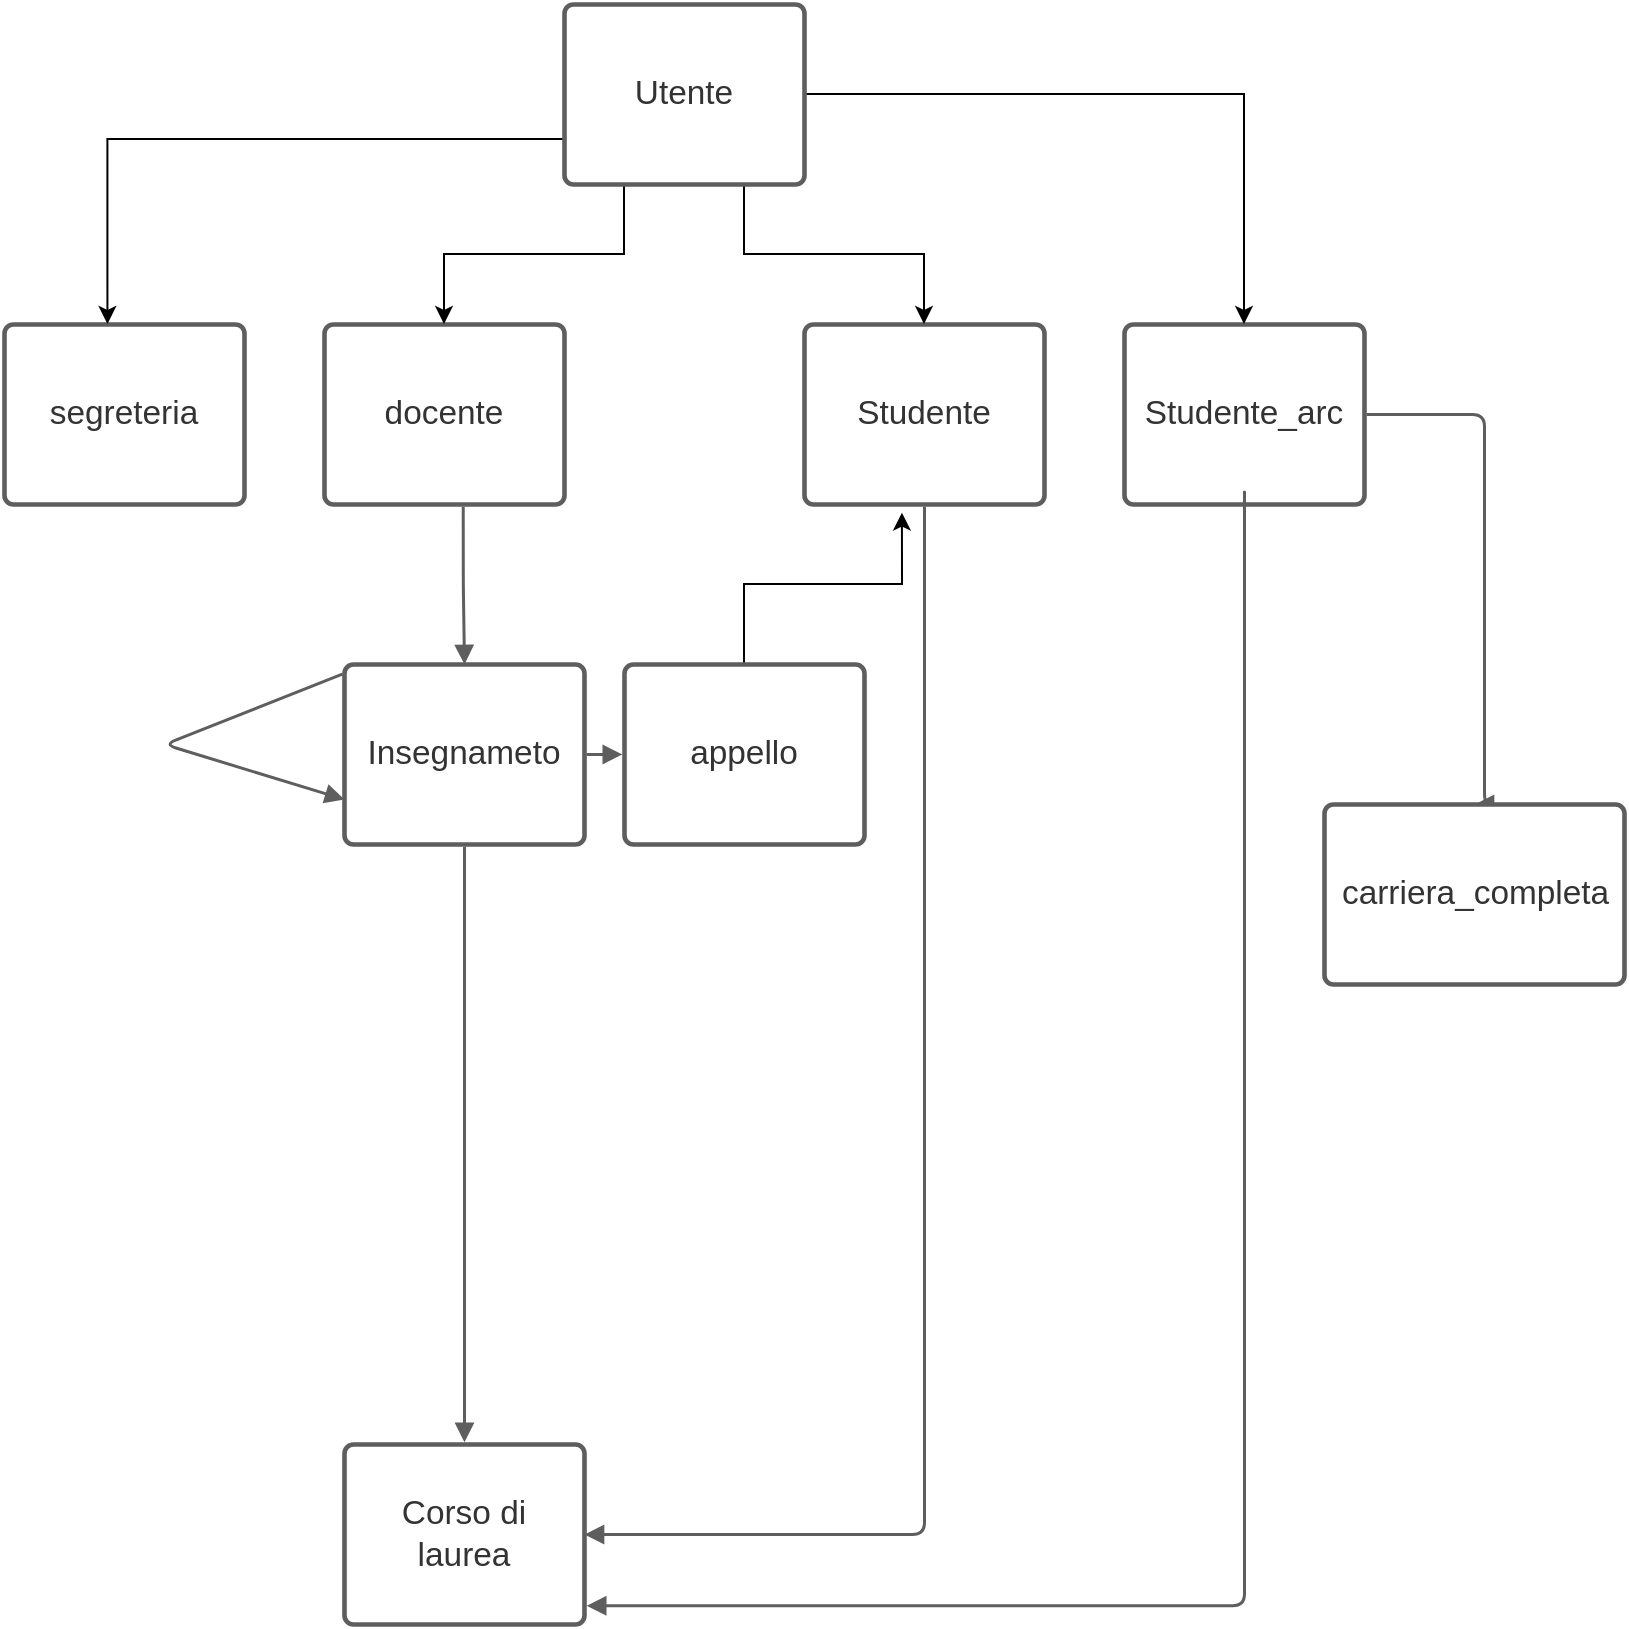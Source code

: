 <mxfile version="21.5.0" type="github" pages="2">
  <diagram name="Inizio" id="3ZIFEptoqjY_A10-KaDb">
    <mxGraphModel dx="875" dy="445" grid="1" gridSize="10" guides="1" tooltips="1" connect="1" arrows="1" fold="1" page="1" pageScale="1" pageWidth="827" pageHeight="1169" math="0" shadow="0">
      <root>
        <mxCell id="D0tJL6NLPBQWiVo1kgxO-0" />
        <mxCell id="D0tJL6NLPBQWiVo1kgxO-1" parent="D0tJL6NLPBQWiVo1kgxO-0" />
        <mxCell id="D0tJL6NLPBQWiVo1kgxO-3" value="segreteria" style="html=1;overflow=block;blockSpacing=1;whiteSpace=wrap;fontSize=16.7;fontColor=#333333;spacing=9;strokeColor=#5e5e5e;strokeOpacity=100;rounded=1;absoluteArcSize=1;arcSize=9;strokeWidth=2.3;lucidId=B4OZR11qyAOo;" vertex="1" parent="D0tJL6NLPBQWiVo1kgxO-1">
          <mxGeometry x="10" y="180" width="120" height="90" as="geometry" />
        </mxCell>
        <mxCell id="D0tJL6NLPBQWiVo1kgxO-5" value="docente" style="html=1;overflow=block;blockSpacing=1;whiteSpace=wrap;fontSize=16.7;fontColor=#333333;spacing=9;strokeColor=#5e5e5e;strokeOpacity=100;rounded=1;absoluteArcSize=1;arcSize=9;strokeWidth=2.3;lucidId=B4OZd3HfxgaX;" vertex="1" parent="D0tJL6NLPBQWiVo1kgxO-1">
          <mxGeometry x="170" y="180" width="120" height="90" as="geometry" />
        </mxCell>
        <mxCell id="D0tJL6NLPBQWiVo1kgxO-7" value="Studente" style="html=1;overflow=block;blockSpacing=1;whiteSpace=wrap;fontSize=16.7;fontColor=#333333;spacing=9;strokeColor=#5e5e5e;strokeOpacity=100;rounded=1;absoluteArcSize=1;arcSize=9;strokeWidth=2.3;lucidId=B4OZTsSM7oOb;" vertex="1" parent="D0tJL6NLPBQWiVo1kgxO-1">
          <mxGeometry x="410" y="180" width="120" height="90" as="geometry" />
        </mxCell>
        <mxCell id="D0tJL6NLPBQWiVo1kgxO-9" value="Insegnameto " style="html=1;overflow=block;blockSpacing=1;whiteSpace=wrap;fontSize=16.7;fontColor=#333333;spacing=9;strokeColor=#5e5e5e;strokeOpacity=100;rounded=1;absoluteArcSize=1;arcSize=9;strokeWidth=2.3;lucidId=B4OZQgIaofx8;" vertex="1" parent="D0tJL6NLPBQWiVo1kgxO-1">
          <mxGeometry x="180" y="350" width="120" height="90" as="geometry" />
        </mxCell>
        <mxCell id="D0tJL6NLPBQWiVo1kgxO-10" value="" style="html=1;jettySize=18;whiteSpace=wrap;fontSize=13;strokeColor=#5E5E5E;strokeWidth=1.5;rounded=1;arcSize=12;edgeStyle=orthogonalEdgeStyle;startArrow=none;endArrow=block;endFill=1;exitX=0.5;exitY=1.012;exitPerimeter=0;entryX=0.5;entryY=-0.012;entryPerimeter=0;lucidId=B4OZ.L3g1Uec;" edge="1" parent="D0tJL6NLPBQWiVo1kgxO-1" source="D0tJL6NLPBQWiVo1kgxO-9" target="D0tJL6NLPBQWiVo1kgxO-14">
          <mxGeometry width="100" height="100" relative="1" as="geometry">
            <Array as="points">
              <mxPoint x="240" y="441" />
            </Array>
          </mxGeometry>
        </mxCell>
        <mxCell id="D0tJL6NLPBQWiVo1kgxO-14" value="Corso di laurea" style="html=1;overflow=block;blockSpacing=1;whiteSpace=wrap;fontSize=16.7;fontColor=#333333;spacing=9;strokeColor=#5e5e5e;strokeOpacity=100;rounded=1;absoluteArcSize=1;arcSize=9;strokeWidth=2.3;lucidId=B4OZn7ztnUw~;" vertex="1" parent="D0tJL6NLPBQWiVo1kgxO-1">
          <mxGeometry x="180" y="740" width="120" height="90" as="geometry" />
        </mxCell>
        <mxCell id="D0tJL6NLPBQWiVo1kgxO-15" value="" style="html=1;jettySize=18;whiteSpace=wrap;fontSize=13;strokeColor=#5E5E5E;strokeWidth=1.5;rounded=1;arcSize=12;edgeStyle=orthogonalEdgeStyle;startArrow=none;endArrow=block;endFill=1;exitX=0.5;exitY=1.012;exitPerimeter=0;entryX=1;entryY=0.5;lucidId=B4OZARVTIOwt;entryDx=0;entryDy=0;" edge="1" parent="D0tJL6NLPBQWiVo1kgxO-1" source="D0tJL6NLPBQWiVo1kgxO-7" target="D0tJL6NLPBQWiVo1kgxO-14">
          <mxGeometry width="100" height="100" relative="1" as="geometry">
            <Array as="points">
              <mxPoint x="470" y="785" />
            </Array>
            <mxPoint x="470" y="520.36" as="targetPoint" />
          </mxGeometry>
        </mxCell>
        <mxCell id="W4pgYduTVGrZqjOeDCiA-11" style="edgeStyle=orthogonalEdgeStyle;rounded=0;orthogonalLoop=1;jettySize=auto;html=1;entryX=0.408;entryY=1.048;entryDx=0;entryDy=0;entryPerimeter=0;" edge="1" parent="D0tJL6NLPBQWiVo1kgxO-1" source="D0tJL6NLPBQWiVo1kgxO-20" target="D0tJL6NLPBQWiVo1kgxO-7">
          <mxGeometry relative="1" as="geometry">
            <mxPoint x="460" y="280" as="targetPoint" />
          </mxGeometry>
        </mxCell>
        <mxCell id="D0tJL6NLPBQWiVo1kgxO-20" value="appello" style="html=1;overflow=block;blockSpacing=1;whiteSpace=wrap;fontSize=16.7;fontColor=#333333;spacing=9;strokeColor=#5e5e5e;strokeOpacity=100;rounded=1;absoluteArcSize=1;arcSize=9;strokeWidth=2.3;lucidId=B4OZx7JARb07;" vertex="1" parent="D0tJL6NLPBQWiVo1kgxO-1">
          <mxGeometry x="320" y="350" width="120" height="90" as="geometry" />
        </mxCell>
        <mxCell id="D0tJL6NLPBQWiVo1kgxO-21" value="" style="html=1;jettySize=18;whiteSpace=wrap;fontSize=13;strokeColor=#5E5E5E;strokeWidth=1.5;rounded=1;arcSize=12;edgeStyle=orthogonalEdgeStyle;startArrow=none;endArrow=block;endFill=1;exitX=1.009;exitY=0.5;exitPerimeter=0;entryX=-0.009;entryY=0.5;entryPerimeter=0;lucidId=B4OZUzYcx_Ot;" edge="1" parent="D0tJL6NLPBQWiVo1kgxO-1" source="D0tJL6NLPBQWiVo1kgxO-9" target="D0tJL6NLPBQWiVo1kgxO-20">
          <mxGeometry width="100" height="100" relative="1" as="geometry">
            <Array as="points" />
          </mxGeometry>
        </mxCell>
        <mxCell id="D0tJL6NLPBQWiVo1kgxO-27" value="" style="html=1;jettySize=18;whiteSpace=wrap;fontSize=13;strokeColor=#5E5E5E;strokeWidth=1.5;rounded=1;arcSize=12;edgeStyle=orthogonalEdgeStyle;startArrow=none;endArrow=block;endFill=1;exitX=0.578;exitY=1.012;exitPerimeter=0;entryX=0.5;entryY=0;lucidId=94OZlLDKnTJo;entryDx=0;entryDy=0;" edge="1" parent="D0tJL6NLPBQWiVo1kgxO-1" source="D0tJL6NLPBQWiVo1kgxO-5" target="D0tJL6NLPBQWiVo1kgxO-9">
          <mxGeometry width="100" height="100" relative="1" as="geometry">
            <Array as="points" />
            <mxPoint x="246.325" y="270.72" as="targetPoint" />
          </mxGeometry>
        </mxCell>
        <mxCell id="D0tJL6NLPBQWiVo1kgxO-32" value="" style="html=1;jettySize=18;whiteSpace=wrap;fontSize=13;strokeColor=#5E5E5E;strokeWidth=1.5;rounded=1;arcSize=12;edgeStyle=orthogonalEdgeStyle;startArrow=none;endArrow=block;endFill=1;exitX=-0.009;exitY=0.054;exitPerimeter=0;entryX=0;entryY=0.75;lucidId=FEYZbTeTJsp9;entryDx=0;entryDy=0;" edge="1" parent="D0tJL6NLPBQWiVo1kgxO-1" source="D0tJL6NLPBQWiVo1kgxO-9" target="D0tJL6NLPBQWiVo1kgxO-9">
          <mxGeometry width="100" height="100" relative="1" as="geometry">
            <Array as="points">
              <mxPoint x="90" y="390" />
            </Array>
            <mxPoint x="-135" y="422.583" as="targetPoint" />
          </mxGeometry>
        </mxCell>
        <mxCell id="D0tJL6NLPBQWiVo1kgxO-39" value="Studente_arc" style="html=1;overflow=block;blockSpacing=1;whiteSpace=wrap;fontSize=16.7;fontColor=#333333;spacing=9;strokeColor=#5e5e5e;strokeOpacity=100;rounded=1;absoluteArcSize=1;arcSize=9;strokeWidth=2.3;lucidId=5dZZgvOSPA.B;" vertex="1" parent="D0tJL6NLPBQWiVo1kgxO-1">
          <mxGeometry x="570" y="180" width="120" height="90" as="geometry" />
        </mxCell>
        <mxCell id="D0tJL6NLPBQWiVo1kgxO-40" value="" style="html=1;jettySize=18;whiteSpace=wrap;fontSize=13;strokeColor=#5E5E5E;strokeWidth=1.5;rounded=1;arcSize=12;edgeStyle=orthogonalEdgeStyle;startArrow=none;endArrow=block;endFill=1;exitX=0.5;exitY=1.012;exitPerimeter=0;entryX=1.009;entryY=0.896;entryPerimeter=0;lucidId=xfZZUOoOEuDS;" edge="1" parent="D0tJL6NLPBQWiVo1kgxO-1" source="D0tJL6NLPBQWiVo1kgxO-39" target="D0tJL6NLPBQWiVo1kgxO-14">
          <mxGeometry width="100" height="100" relative="1" as="geometry">
            <Array as="points">
              <mxPoint x="630" y="261" />
              <mxPoint x="630" y="821" />
            </Array>
          </mxGeometry>
        </mxCell>
        <mxCell id="D0tJL6NLPBQWiVo1kgxO-44" value="" style="html=1;jettySize=18;whiteSpace=wrap;fontSize=13;strokeColor=#5E5E5E;strokeWidth=1.5;rounded=1;arcSize=12;edgeStyle=orthogonalEdgeStyle;startArrow=none;endArrow=block;endFill=1;exitX=1.009;exitY=0.5;exitPerimeter=0;entryX=0.5;entryY=0;lucidId=skZZ8j4ZDPYh;entryDx=0;entryDy=0;" edge="1" parent="D0tJL6NLPBQWiVo1kgxO-1" source="D0tJL6NLPBQWiVo1kgxO-39" target="D0tJL6NLPBQWiVo1kgxO-48">
          <mxGeometry width="100" height="100" relative="1" as="geometry">
            <Array as="points">
              <mxPoint x="750" y="225" />
            </Array>
          </mxGeometry>
        </mxCell>
        <mxCell id="D0tJL6NLPBQWiVo1kgxO-48" value="carriera_completa" style="html=1;overflow=block;blockSpacing=1;whiteSpace=wrap;fontSize=16.7;fontColor=#333333;spacing=9;strokeColor=#5e5e5e;strokeOpacity=100;rounded=1;absoluteArcSize=1;arcSize=9;strokeWidth=2.3;lucidId=IkZZc8FUXFHt;" vertex="1" parent="D0tJL6NLPBQWiVo1kgxO-1">
          <mxGeometry x="670" y="420" width="150" height="90" as="geometry" />
        </mxCell>
        <mxCell id="W4pgYduTVGrZqjOeDCiA-7" style="edgeStyle=orthogonalEdgeStyle;rounded=0;orthogonalLoop=1;jettySize=auto;html=1;exitX=0;exitY=0.75;exitDx=0;exitDy=0;entryX=0.431;entryY=0;entryDx=0;entryDy=0;entryPerimeter=0;" edge="1" parent="D0tJL6NLPBQWiVo1kgxO-1" source="W4pgYduTVGrZqjOeDCiA-6" target="D0tJL6NLPBQWiVo1kgxO-3">
          <mxGeometry relative="1" as="geometry" />
        </mxCell>
        <mxCell id="W4pgYduTVGrZqjOeDCiA-8" style="edgeStyle=orthogonalEdgeStyle;rounded=0;orthogonalLoop=1;jettySize=auto;html=1;exitX=0.25;exitY=1;exitDx=0;exitDy=0;" edge="1" parent="D0tJL6NLPBQWiVo1kgxO-1" source="W4pgYduTVGrZqjOeDCiA-6" target="D0tJL6NLPBQWiVo1kgxO-5">
          <mxGeometry relative="1" as="geometry" />
        </mxCell>
        <mxCell id="W4pgYduTVGrZqjOeDCiA-9" style="edgeStyle=orthogonalEdgeStyle;rounded=0;orthogonalLoop=1;jettySize=auto;html=1;exitX=0.75;exitY=1;exitDx=0;exitDy=0;" edge="1" parent="D0tJL6NLPBQWiVo1kgxO-1" source="W4pgYduTVGrZqjOeDCiA-6" target="D0tJL6NLPBQWiVo1kgxO-7">
          <mxGeometry relative="1" as="geometry" />
        </mxCell>
        <mxCell id="W4pgYduTVGrZqjOeDCiA-10" style="edgeStyle=orthogonalEdgeStyle;rounded=0;orthogonalLoop=1;jettySize=auto;html=1;exitX=1;exitY=0.5;exitDx=0;exitDy=0;" edge="1" parent="D0tJL6NLPBQWiVo1kgxO-1" source="W4pgYduTVGrZqjOeDCiA-6" target="D0tJL6NLPBQWiVo1kgxO-39">
          <mxGeometry relative="1" as="geometry" />
        </mxCell>
        <mxCell id="W4pgYduTVGrZqjOeDCiA-6" value="Utente" style="html=1;overflow=block;blockSpacing=1;whiteSpace=wrap;fontSize=16.7;fontColor=#333333;spacing=9;strokeColor=#5e5e5e;strokeOpacity=100;rounded=1;absoluteArcSize=1;arcSize=9;strokeWidth=2.3;lucidId=B4OZd3HfxgaX;" vertex="1" parent="D0tJL6NLPBQWiVo1kgxO-1">
          <mxGeometry x="290" y="20" width="120" height="90" as="geometry" />
        </mxCell>
      </root>
    </mxGraphModel>
  </diagram>
  <diagram name="finale" id="w800GUGEdYkLCCH2qPsL">
    <mxGraphModel dx="2390" dy="1250" grid="1" gridSize="10" guides="1" tooltips="1" connect="1" arrows="1" fold="1" page="1" pageScale="1" pageWidth="827" pageHeight="1169" math="0" shadow="0">
      <root>
        <mxCell id="0" />
        <mxCell id="1" parent="0" />
        <mxCell id="9bhCN26Gut4c0zC6BwJP-162" value="" style="edgeStyle=orthogonalEdgeStyle;rounded=0;orthogonalLoop=1;jettySize=auto;html=1;entryX=0.971;entryY=0.525;entryDx=0;entryDy=0;entryPerimeter=0;" parent="1" source="9bhCN26Gut4c0zC6BwJP-110" target="9bhCN26Gut4c0zC6BwJP-164" edge="1">
          <mxGeometry relative="1" as="geometry" />
        </mxCell>
        <mxCell id="9bhCN26Gut4c0zC6BwJP-110" value="segreteria" style="html=1;overflow=block;blockSpacing=1;whiteSpace=wrap;fontSize=16.7;fontColor=#333333;spacing=9;strokeColor=#5e5e5e;strokeOpacity=100;rounded=1;absoluteArcSize=1;arcSize=9;strokeWidth=2.3;lucidId=B4OZR11qyAOo;" parent="1" vertex="1">
          <mxGeometry x="490" y="185" width="120" height="90" as="geometry" />
        </mxCell>
        <mxCell id="9bhCN26Gut4c0zC6BwJP-169" style="edgeStyle=orthogonalEdgeStyle;rounded=0;orthogonalLoop=1;jettySize=auto;html=1;exitX=1;exitY=0.5;exitDx=0;exitDy=0;" parent="1" source="9bhCN26Gut4c0zC6BwJP-111" target="9bhCN26Gut4c0zC6BwJP-166" edge="1">
          <mxGeometry relative="1" as="geometry" />
        </mxCell>
        <mxCell id="9bhCN26Gut4c0zC6BwJP-111" value="docente" style="html=1;overflow=block;blockSpacing=1;whiteSpace=wrap;fontSize=16.7;fontColor=#333333;spacing=9;strokeColor=#5e5e5e;strokeOpacity=100;rounded=1;absoluteArcSize=1;arcSize=9;strokeWidth=2.3;lucidId=B4OZd3HfxgaX;" parent="1" vertex="1">
          <mxGeometry x="660" y="185" width="120" height="90" as="geometry" />
        </mxCell>
        <mxCell id="9bhCN26Gut4c0zC6BwJP-171" style="edgeStyle=orthogonalEdgeStyle;rounded=0;orthogonalLoop=1;jettySize=auto;html=1;exitX=0.5;exitY=0;exitDx=0;exitDy=0;entryX=0.523;entryY=1.02;entryDx=0;entryDy=0;entryPerimeter=0;" parent="1" source="9bhCN26Gut4c0zC6BwJP-112" target="9bhCN26Gut4c0zC6BwJP-170" edge="1">
          <mxGeometry relative="1" as="geometry" />
        </mxCell>
        <mxCell id="9bhCN26Gut4c0zC6BwJP-112" value="Studente" style="html=1;overflow=block;blockSpacing=1;whiteSpace=wrap;fontSize=16.7;fontColor=#333333;spacing=9;strokeColor=#5e5e5e;strokeOpacity=100;rounded=1;absoluteArcSize=1;arcSize=9;strokeWidth=2.3;lucidId=B4OZTsSM7oOb;" parent="1" vertex="1">
          <mxGeometry x="1035" y="230" width="120" height="90" as="geometry" />
        </mxCell>
        <mxCell id="9bhCN26Gut4c0zC6BwJP-176" style="edgeStyle=orthogonalEdgeStyle;rounded=0;orthogonalLoop=1;jettySize=auto;html=1;exitX=1;exitY=0;exitDx=0;exitDy=0;" parent="1" source="9bhCN26Gut4c0zC6BwJP-113" edge="1">
          <mxGeometry relative="1" as="geometry">
            <mxPoint x="779.737" y="420" as="targetPoint" />
          </mxGeometry>
        </mxCell>
        <mxCell id="9bhCN26Gut4c0zC6BwJP-113" value="Insegnameto " style="html=1;overflow=block;blockSpacing=1;whiteSpace=wrap;fontSize=16.7;fontColor=#333333;spacing=9;strokeColor=#5e5e5e;strokeOpacity=100;rounded=1;absoluteArcSize=1;arcSize=9;strokeWidth=2.3;lucidId=B4OZQgIaofx8;" parent="1" vertex="1">
          <mxGeometry x="660" y="455" width="120" height="90" as="geometry" />
        </mxCell>
        <mxCell id="9bhCN26Gut4c0zC6BwJP-114" value="" style="html=1;jettySize=18;whiteSpace=wrap;fontSize=13;strokeColor=#5E5E5E;strokeWidth=1.5;rounded=1;arcSize=12;edgeStyle=orthogonalEdgeStyle;startArrow=none;endArrow=block;endFill=1;exitX=0.5;exitY=1.012;exitPerimeter=0;entryX=0.5;entryY=-0.012;entryPerimeter=0;lucidId=B4OZ.L3g1Uec;" parent="1" source="9bhCN26Gut4c0zC6BwJP-113" target="9bhCN26Gut4c0zC6BwJP-117" edge="1">
          <mxGeometry width="100" height="100" relative="1" as="geometry">
            <Array as="points" />
          </mxGeometry>
        </mxCell>
        <mxCell id="9bhCN26Gut4c0zC6BwJP-115" value="N" style="text;html=1;resizable=0;labelBackgroundColor=default;align=center;verticalAlign=middle;fontStyle=1;fontColor=#333333;fontSize=13.3;" parent="9bhCN26Gut4c0zC6BwJP-114" vertex="1">
          <mxGeometry x="-0.48" relative="1" as="geometry" />
        </mxCell>
        <mxCell id="9bhCN26Gut4c0zC6BwJP-116" value="1" style="text;html=1;resizable=0;labelBackgroundColor=default;align=center;verticalAlign=middle;fontStyle=1;fontColor=#333333;fontSize=13.3;" parent="9bhCN26Gut4c0zC6BwJP-114" vertex="1">
          <mxGeometry x="0.618" relative="1" as="geometry" />
        </mxCell>
        <mxCell id="9bhCN26Gut4c0zC6BwJP-180" style="edgeStyle=orthogonalEdgeStyle;rounded=0;orthogonalLoop=1;jettySize=auto;html=1;exitX=1;exitY=0;exitDx=0;exitDy=0;" parent="1" source="9bhCN26Gut4c0zC6BwJP-117" edge="1">
          <mxGeometry relative="1" as="geometry">
            <mxPoint x="820" y="750" as="targetPoint" />
          </mxGeometry>
        </mxCell>
        <mxCell id="9bhCN26Gut4c0zC6BwJP-117" value="Corso di laurea" style="html=1;overflow=block;blockSpacing=1;whiteSpace=wrap;fontSize=16.7;fontColor=#333333;spacing=9;strokeColor=#5e5e5e;strokeOpacity=100;rounded=1;absoluteArcSize=1;arcSize=9;strokeWidth=2.3;lucidId=B4OZn7ztnUw~;" parent="1" vertex="1">
          <mxGeometry x="660" y="800" width="120" height="90" as="geometry" />
        </mxCell>
        <mxCell id="9bhCN26Gut4c0zC6BwJP-118" value="" style="html=1;jettySize=18;whiteSpace=wrap;fontSize=13;strokeColor=#5E5E5E;strokeWidth=1.5;rounded=1;arcSize=12;edgeStyle=orthogonalEdgeStyle;startArrow=none;endArrow=block;endFill=1;exitX=0.5;exitY=1.012;exitPerimeter=0;entryX=0.5;entryY=0.004;entryPerimeter=0;lucidId=B4OZARVTIOwt;" parent="1" source="9bhCN26Gut4c0zC6BwJP-112" target="9bhCN26Gut4c0zC6BwJP-138" edge="1">
          <mxGeometry width="100" height="100" relative="1" as="geometry">
            <Array as="points" />
          </mxGeometry>
        </mxCell>
        <mxCell id="9bhCN26Gut4c0zC6BwJP-119" value="N" style="text;html=1;resizable=0;labelBackgroundColor=default;align=center;verticalAlign=middle;fontStyle=1;fontColor=#333333;fontSize=13.3;" parent="9bhCN26Gut4c0zC6BwJP-118" vertex="1">
          <mxGeometry x="-0.924" relative="1" as="geometry" />
        </mxCell>
        <mxCell id="9bhCN26Gut4c0zC6BwJP-120" value="" style="html=1;jettySize=18;whiteSpace=wrap;fontSize=13;strokeColor=#5E5E5E;strokeWidth=1.5;rounded=1;arcSize=12;edgeStyle=orthogonalEdgeStyle;startArrow=none;endArrow=block;endFill=1;exitX=0.5;exitY=0.996;exitPerimeter=0;lucidId=oHYZn_mRPhZ1;entryX=1;entryY=0.25;entryDx=0;entryDy=0;" parent="1" source="9bhCN26Gut4c0zC6BwJP-138" target="9bhCN26Gut4c0zC6BwJP-117" edge="1">
          <mxGeometry width="100" height="100" relative="1" as="geometry">
            <Array as="points" />
            <mxPoint x="830" y="740" as="targetPoint" />
          </mxGeometry>
        </mxCell>
        <mxCell id="9bhCN26Gut4c0zC6BwJP-121" value="1" style="text;html=1;resizable=0;labelBackgroundColor=default;align=center;verticalAlign=middle;fontStyle=1;fontColor=#333333;fontSize=13.3;" parent="9bhCN26Gut4c0zC6BwJP-120" vertex="1">
          <mxGeometry x="0.691" relative="1" as="geometry" />
        </mxCell>
        <mxCell id="9bhCN26Gut4c0zC6BwJP-178" style="edgeStyle=orthogonalEdgeStyle;rounded=0;orthogonalLoop=1;jettySize=auto;html=1;exitX=0.5;exitY=1;exitDx=0;exitDy=0;" parent="1" source="9bhCN26Gut4c0zC6BwJP-122" edge="1">
          <mxGeometry relative="1" as="geometry">
            <mxPoint x="939.737" y="640" as="targetPoint" />
          </mxGeometry>
        </mxCell>
        <mxCell id="9bhCN26Gut4c0zC6BwJP-122" value="appello" style="html=1;overflow=block;blockSpacing=1;whiteSpace=wrap;fontSize=16.7;fontColor=#333333;spacing=9;strokeColor=#5e5e5e;strokeOpacity=100;rounded=1;absoluteArcSize=1;arcSize=9;strokeWidth=2.3;lucidId=B4OZx7JARb07;" parent="1" vertex="1">
          <mxGeometry x="880" y="500" width="120" height="90" as="geometry" />
        </mxCell>
        <mxCell id="9bhCN26Gut4c0zC6BwJP-123" value="" style="html=1;jettySize=18;whiteSpace=wrap;fontSize=13;strokeColor=#5E5E5E;strokeWidth=1.5;rounded=1;arcSize=12;edgeStyle=orthogonalEdgeStyle;startArrow=none;endArrow=block;endFill=1;exitX=1.009;exitY=0.5;exitPerimeter=0;entryX=-0.009;entryY=0.5;entryPerimeter=0;lucidId=B4OZUzYcx_Ot;" parent="1" source="9bhCN26Gut4c0zC6BwJP-113" target="9bhCN26Gut4c0zC6BwJP-122" edge="1">
          <mxGeometry width="100" height="100" relative="1" as="geometry">
            <Array as="points" />
          </mxGeometry>
        </mxCell>
        <mxCell id="9bhCN26Gut4c0zC6BwJP-124" value="1" style="text;html=1;resizable=0;labelBackgroundColor=default;align=center;verticalAlign=middle;fontStyle=1;fontColor=#333333;fontSize=13.3;" parent="9bhCN26Gut4c0zC6BwJP-123" vertex="1">
          <mxGeometry x="-0.705" relative="1" as="geometry" />
        </mxCell>
        <mxCell id="9bhCN26Gut4c0zC6BwJP-125" value="N" style="text;html=1;resizable=0;labelBackgroundColor=default;align=center;verticalAlign=middle;fontStyle=1;fontColor=#333333;fontSize=13.3;" parent="9bhCN26Gut4c0zC6BwJP-123" vertex="1">
          <mxGeometry x="0.55" relative="1" as="geometry" />
        </mxCell>
        <mxCell id="9bhCN26Gut4c0zC6BwJP-126" value="" style="html=1;jettySize=18;whiteSpace=wrap;fontSize=13;strokeColor=#5E5E5E;strokeWidth=1.5;rounded=1;arcSize=12;edgeStyle=orthogonalEdgeStyle;startArrow=none;endArrow=block;endFill=1;exitX=0.5;exitY=0;entryX=-0.009;entryY=0.5;entryPerimeter=0;lucidId=B4OZ~z.QaxXQ;exitDx=0;exitDy=0;" parent="1" source="9bhCN26Gut4c0zC6BwJP-160" target="9bhCN26Gut4c0zC6BwJP-112" edge="1">
          <mxGeometry width="100" height="100" relative="1" as="geometry">
            <Array as="points">
              <mxPoint x="1000" y="275" />
            </Array>
          </mxGeometry>
        </mxCell>
        <mxCell id="9bhCN26Gut4c0zC6BwJP-127" value="N" style="text;html=1;resizable=0;labelBackgroundColor=default;align=center;verticalAlign=middle;fontStyle=1;fontColor=#333333;fontSize=13.3;" parent="9bhCN26Gut4c0zC6BwJP-126" vertex="1">
          <mxGeometry x="0.615" relative="1" as="geometry" />
        </mxCell>
        <mxCell id="9bhCN26Gut4c0zC6BwJP-128" value="responsabile" style="html=1;overflow=block;blockSpacing=1;whiteSpace=wrap;rhombus;fontSize=16.7;fontColor=#333333;spacing=3.8;strokeColor=#5e5e5e;strokeOpacity=100;rounded=1;absoluteArcSize=1;arcSize=9;strokeWidth=2.3;lucidId=R4OZEybF4Rif;" parent="1" vertex="1">
          <mxGeometry x="667" y="330" width="113" height="60" as="geometry" />
        </mxCell>
        <mxCell id="9bhCN26Gut4c0zC6BwJP-129" value="" style="html=1;jettySize=18;whiteSpace=wrap;fontSize=13;strokeColor=#5E5E5E;strokeWidth=1.5;rounded=1;arcSize=12;edgeStyle=orthogonalEdgeStyle;startArrow=none;endArrow=block;endFill=1;exitX=0.578;exitY=1.012;exitPerimeter=0;entryX=0.525;entryY=0.012;entryPerimeter=0;lucidId=94OZlLDKnTJo;" parent="1" source="9bhCN26Gut4c0zC6BwJP-111" target="9bhCN26Gut4c0zC6BwJP-128" edge="1">
          <mxGeometry width="100" height="100" relative="1" as="geometry">
            <Array as="points" />
          </mxGeometry>
        </mxCell>
        <mxCell id="9bhCN26Gut4c0zC6BwJP-130" value="1" style="text;html=1;resizable=0;labelBackgroundColor=default;align=center;verticalAlign=middle;fontStyle=1;fontColor=#333333;fontSize=13.3;" parent="9bhCN26Gut4c0zC6BwJP-129" vertex="1">
          <mxGeometry relative="1" as="geometry" />
        </mxCell>
        <mxCell id="9bhCN26Gut4c0zC6BwJP-131" value="" style="html=1;jettySize=18;whiteSpace=wrap;fontSize=13;strokeColor=#5E5E5E;strokeWidth=1.5;rounded=1;arcSize=12;edgeStyle=orthogonalEdgeStyle;startArrow=none;endArrow=block;endFill=1;exitX=0.5;exitY=0.992;exitPerimeter=0;entryX=0.563;entryY=-0.012;entryPerimeter=0;lucidId=_4OZeDb4.g6T;" parent="1" source="9bhCN26Gut4c0zC6BwJP-128" target="9bhCN26Gut4c0zC6BwJP-113" edge="1">
          <mxGeometry width="100" height="100" relative="1" as="geometry">
            <Array as="points" />
          </mxGeometry>
        </mxCell>
        <mxCell id="9bhCN26Gut4c0zC6BwJP-132" value="3" style="text;html=1;resizable=0;labelBackgroundColor=default;align=center;verticalAlign=middle;fontStyle=1;fontColor=#333333;fontSize=13.3;" parent="9bhCN26Gut4c0zC6BwJP-131" vertex="1">
          <mxGeometry relative="1" as="geometry" />
        </mxCell>
        <mxCell id="9bhCN26Gut4c0zC6BwJP-133" value="Propedeuticità" style="html=1;overflow=block;blockSpacing=1;whiteSpace=wrap;rhombus;fontSize=16.7;fontColor=#333333;spacing=3.8;strokeColor=#5e5e5e;strokeOpacity=100;rounded=1;absoluteArcSize=1;arcSize=9;strokeWidth=2.3;lucidId=iEYZwo-T4-ZH;" parent="1" vertex="1">
          <mxGeometry x="430" y="473.5" width="130" height="53" as="geometry" />
        </mxCell>
        <mxCell id="9bhCN26Gut4c0zC6BwJP-134" value="" style="html=1;jettySize=18;whiteSpace=wrap;fontSize=13;strokeColor=#5E5E5E;strokeWidth=1.5;rounded=1;arcSize=12;edgeStyle=orthogonalEdgeStyle;startArrow=none;endArrow=block;endFill=1;exitX=-0.009;exitY=0.054;exitPerimeter=0;entryX=0.5;entryY=0.011;entryPerimeter=0;lucidId=FEYZbTeTJsp9;" parent="1" source="9bhCN26Gut4c0zC6BwJP-113" target="9bhCN26Gut4c0zC6BwJP-133" edge="1">
          <mxGeometry width="100" height="100" relative="1" as="geometry">
            <Array as="points" />
          </mxGeometry>
        </mxCell>
        <mxCell id="9bhCN26Gut4c0zC6BwJP-135" value="N" style="text;html=1;resizable=0;labelBackgroundColor=default;align=center;verticalAlign=middle;fontStyle=1;fontColor=#333333;fontSize=13.3;" parent="9bhCN26Gut4c0zC6BwJP-134" vertex="1">
          <mxGeometry x="-0.396" relative="1" as="geometry" />
        </mxCell>
        <mxCell id="9bhCN26Gut4c0zC6BwJP-136" value="" style="html=1;jettySize=18;whiteSpace=wrap;fontSize=13.3;fontColor=#333333;fontStyle=1;strokeColor=#5E5E5E;strokeWidth=1.5;rounded=1;arcSize=12;edgeStyle=orthogonalEdgeStyle;startArrow=none;endArrow=block;endFill=1;exitX=0.5;exitY=0.989;exitPerimeter=0;entryX=-0.009;entryY=0.946;entryPerimeter=0;lucidId=LEYZEK._amQ8;" parent="1" source="9bhCN26Gut4c0zC6BwJP-133" target="9bhCN26Gut4c0zC6BwJP-113" edge="1">
          <mxGeometry width="100" height="100" relative="1" as="geometry">
            <Array as="points" />
          </mxGeometry>
        </mxCell>
        <mxCell id="9bhCN26Gut4c0zC6BwJP-137" value="N" style="text;html=1;resizable=0;labelBackgroundColor=default;align=center;verticalAlign=middle;fontStyle=1;fontColor=#333333;fontSize=13.3;" parent="9bhCN26Gut4c0zC6BwJP-136" vertex="1">
          <mxGeometry relative="1" as="geometry" />
        </mxCell>
        <mxCell id="9bhCN26Gut4c0zC6BwJP-138" value="Frequenta" style="html=1;overflow=block;blockSpacing=1;whiteSpace=wrap;rhombus;fontSize=16.7;fontColor=#333333;spacing=3.8;strokeColor=#5e5e5e;strokeOpacity=100;rounded=1;absoluteArcSize=1;arcSize=9;strokeWidth=2.3;lucidId=oHYZX1_Z4XjT;" parent="1" vertex="1">
          <mxGeometry x="1035" y="560" width="120" height="90" as="geometry" />
        </mxCell>
        <mxCell id="9bhCN26Gut4c0zC6BwJP-143" value="appartiene" style="html=1;overflow=block;blockSpacing=1;whiteSpace=wrap;rhombus;fontSize=16.7;fontColor=#333333;spacing=3.8;strokeColor=#5e5e5e;strokeOpacity=100;rounded=1;absoluteArcSize=1;arcSize=9;strokeWidth=2.3;lucidId=c~YZCZ.ngGNq;" parent="1" vertex="1">
          <mxGeometry x="679" y="650" width="83" height="60" as="geometry" />
        </mxCell>
        <mxCell id="9bhCN26Gut4c0zC6BwJP-173" style="edgeStyle=orthogonalEdgeStyle;rounded=0;orthogonalLoop=1;jettySize=auto;html=1;exitX=0.5;exitY=0;exitDx=0;exitDy=0;" parent="1" source="9bhCN26Gut4c0zC6BwJP-144" target="9bhCN26Gut4c0zC6BwJP-172" edge="1">
          <mxGeometry relative="1" as="geometry" />
        </mxCell>
        <mxCell id="9bhCN26Gut4c0zC6BwJP-144" value="Studente_arc" style="html=1;overflow=block;blockSpacing=1;whiteSpace=wrap;fontSize=16.7;fontColor=#333333;spacing=9;strokeColor=#5e5e5e;strokeOpacity=100;rounded=1;absoluteArcSize=1;arcSize=9;strokeWidth=2.3;lucidId=5dZZgvOSPA.B;" parent="1" vertex="1">
          <mxGeometry x="1215" y="230" width="120" height="90" as="geometry" />
        </mxCell>
        <mxCell id="9bhCN26Gut4c0zC6BwJP-145" value="" style="html=1;jettySize=18;whiteSpace=wrap;fontSize=13;strokeColor=#5E5E5E;strokeWidth=1.5;rounded=1;arcSize=12;edgeStyle=orthogonalEdgeStyle;startArrow=none;endArrow=block;endFill=1;exitX=0.5;exitY=1.012;exitPerimeter=0;entryX=1.009;entryY=0.896;entryPerimeter=0;lucidId=xfZZUOoOEuDS;" parent="1" source="9bhCN26Gut4c0zC6BwJP-144" target="9bhCN26Gut4c0zC6BwJP-117" edge="1">
          <mxGeometry width="100" height="100" relative="1" as="geometry">
            <Array as="points">
              <mxPoint x="1270" y="321" />
              <mxPoint x="1270" y="881" />
            </Array>
          </mxGeometry>
        </mxCell>
        <mxCell id="9bhCN26Gut4c0zC6BwJP-146" value="1" style="text;html=1;resizable=0;labelBackgroundColor=default;align=center;verticalAlign=middle;fontStyle=1;fontColor=#333333;fontSize=13.3;" parent="9bhCN26Gut4c0zC6BwJP-145" vertex="1">
          <mxGeometry x="0.507" relative="1" as="geometry" />
        </mxCell>
        <mxCell id="9bhCN26Gut4c0zC6BwJP-147" value="n" style="text;html=1;resizable=0;labelBackgroundColor=default;align=center;verticalAlign=middle;fontStyle=1;fontColor=#333333;fontSize=13.3;" parent="9bhCN26Gut4c0zC6BwJP-145" vertex="1">
          <mxGeometry x="-0.939" relative="1" as="geometry" />
        </mxCell>
        <mxCell id="9bhCN26Gut4c0zC6BwJP-148" value="Ha Frequenta" style="html=1;overflow=block;blockSpacing=1;whiteSpace=wrap;rhombus;fontSize=16.7;fontColor=#333333;spacing=3.8;strokeColor=#5e5e5e;strokeOpacity=100;rounded=1;absoluteArcSize=1;arcSize=9;strokeWidth=2.3;lucidId=TfZZtY_4Y-ry;" parent="1" vertex="1">
          <mxGeometry x="1215" y="635" width="120" height="90" as="geometry" />
        </mxCell>
        <mxCell id="9bhCN26Gut4c0zC6BwJP-149" value="" style="html=1;jettySize=18;whiteSpace=wrap;fontSize=13;strokeColor=#5E5E5E;strokeWidth=1.5;rounded=1;arcSize=12;edgeStyle=orthogonalEdgeStyle;startArrow=none;endArrow=block;endFill=1;exitX=1.009;exitY=0.5;exitPerimeter=0;entryX=-0.009;entryY=0.5;entryPerimeter=0;lucidId=skZZ8j4ZDPYh;" parent="1" source="9bhCN26Gut4c0zC6BwJP-144" target="9bhCN26Gut4c0zC6BwJP-152" edge="1">
          <mxGeometry width="100" height="100" relative="1" as="geometry">
            <Array as="points" />
          </mxGeometry>
        </mxCell>
        <mxCell id="9bhCN26Gut4c0zC6BwJP-150" value="1" style="text;html=1;resizable=0;labelBackgroundColor=default;align=center;verticalAlign=middle;fontStyle=1;fontColor=#333333;fontSize=13.3;" parent="9bhCN26Gut4c0zC6BwJP-149" vertex="1">
          <mxGeometry x="-0.521" relative="1" as="geometry" />
        </mxCell>
        <mxCell id="9bhCN26Gut4c0zC6BwJP-151" value="N" style="text;html=1;resizable=0;labelBackgroundColor=default;align=center;verticalAlign=middle;fontStyle=1;fontColor=#333333;fontSize=13.3;" parent="9bhCN26Gut4c0zC6BwJP-149" vertex="1">
          <mxGeometry x="0.713" relative="1" as="geometry" />
        </mxCell>
        <mxCell id="9bhCN26Gut4c0zC6BwJP-182" style="edgeStyle=orthogonalEdgeStyle;rounded=0;orthogonalLoop=1;jettySize=auto;html=1;exitX=0.5;exitY=0;exitDx=0;exitDy=0;" parent="1" source="9bhCN26Gut4c0zC6BwJP-152" edge="1">
          <mxGeometry relative="1" as="geometry">
            <mxPoint x="1530.263" y="190" as="targetPoint" />
          </mxGeometry>
        </mxCell>
        <mxCell id="9bhCN26Gut4c0zC6BwJP-152" value="voti_arc" style="html=1;overflow=block;blockSpacing=1;whiteSpace=wrap;fontSize=16.7;fontColor=#333333;spacing=9;strokeColor=#5e5e5e;strokeOpacity=100;rounded=1;absoluteArcSize=1;arcSize=9;strokeWidth=2.3;lucidId=IkZZc8FUXFHt;" parent="1" vertex="1">
          <mxGeometry x="1470" y="230" width="120" height="90" as="geometry" />
        </mxCell>
        <mxCell id="9bhCN26Gut4c0zC6BwJP-153" value="" style="html=1;jettySize=18;whiteSpace=wrap;fontSize=13;strokeColor=#5E5E5E;strokeWidth=1.5;rounded=1;arcSize=12;edgeStyle=orthogonalEdgeStyle;startArrow=none;endArrow=block;endFill=1;exitX=0.5;exitY=1.012;exitPerimeter=0;entryX=0.991;entryY=0.5;entryPerimeter=0;lucidId=Bbj04BpzYJIC;" parent="1" source="9bhCN26Gut4c0zC6BwJP-152" target="9bhCN26Gut4c0zC6BwJP-155" edge="1">
          <mxGeometry width="100" height="100" relative="1" as="geometry">
            <Array as="points">
              <mxPoint x="1530" y="928" />
            </Array>
          </mxGeometry>
        </mxCell>
        <mxCell id="9bhCN26Gut4c0zC6BwJP-154" value="N" style="text;html=1;resizable=0;labelBackgroundColor=default;align=center;verticalAlign=middle;fontStyle=1;fontColor=#333333;fontSize=13.3;" parent="9bhCN26Gut4c0zC6BwJP-153" vertex="1">
          <mxGeometry x="0.2" relative="1" as="geometry" />
        </mxCell>
        <mxCell id="9bhCN26Gut4c0zC6BwJP-155" value="insegnamento_arc" style="html=1;overflow=block;blockSpacing=1;whiteSpace=wrap;rhombus;fontSize=16.7;fontColor=#333333;spacing=3.8;strokeColor=#5e5e5e;strokeOpacity=100;rounded=1;absoluteArcSize=1;arcSize=9;strokeWidth=2.3;lucidId=Cbj0WAT~JnRN;" parent="1" vertex="1">
          <mxGeometry x="470" y="880" width="170" height="95" as="geometry" />
        </mxCell>
        <mxCell id="9bhCN26Gut4c0zC6BwJP-156" value="" style="html=1;jettySize=18;whiteSpace=wrap;fontSize=13.3;fontColor=#333333;fontStyle=1;strokeColor=#5E5E5E;strokeWidth=1.5;rounded=1;arcSize=12;edgeStyle=orthogonalEdgeStyle;startArrow=none;endArrow=block;endFill=1;exitX=0.5;exitY=0.004;exitPerimeter=0;entryX=0.008;entryY=0.998;entryPerimeter=0;lucidId=Kbj07FkLkneO;" parent="1" source="9bhCN26Gut4c0zC6BwJP-155" target="9bhCN26Gut4c0zC6BwJP-113" edge="1">
          <mxGeometry width="100" height="100" relative="1" as="geometry">
            <Array as="points" />
          </mxGeometry>
        </mxCell>
        <mxCell id="9bhCN26Gut4c0zC6BwJP-157" value="N" style="text;html=1;resizable=0;labelBackgroundColor=default;align=center;verticalAlign=middle;fontStyle=1;fontColor=#333333;fontSize=13.3;" parent="9bhCN26Gut4c0zC6BwJP-156" vertex="1">
          <mxGeometry relative="1" as="geometry" />
        </mxCell>
        <mxCell id="9bhCN26Gut4c0zC6BwJP-158" value="" style="html=1;jettySize=18;whiteSpace=wrap;fontSize=13;strokeColor=#5E5E5E;strokeWidth=1.5;rounded=1;arcSize=12;edgeStyle=orthogonalEdgeStyle;startArrow=none;endArrow=block;endFill=1;exitX=0.725;exitY=-0.012;exitPerimeter=0;entryX=-0.009;entryY=0.5;entryPerimeter=0;lucidId=B4OZ~z.QaxXQ;" parent="1" source="9bhCN26Gut4c0zC6BwJP-122" target="9bhCN26Gut4c0zC6BwJP-160" edge="1">
          <mxGeometry width="100" height="100" relative="1" as="geometry">
            <Array as="points">
              <mxPoint x="967" y="470" />
              <mxPoint x="1000" y="470" />
              <mxPoint x="1000" y="395" />
            </Array>
            <mxPoint x="987" y="454" as="sourcePoint" />
            <mxPoint x="1034" y="275" as="targetPoint" />
          </mxGeometry>
        </mxCell>
        <mxCell id="9bhCN26Gut4c0zC6BwJP-159" value="N" style="text;html=1;resizable=0;labelBackgroundColor=default;align=center;verticalAlign=middle;fontStyle=1;fontColor=#333333;fontSize=13.3;" parent="9bhCN26Gut4c0zC6BwJP-158" vertex="1">
          <mxGeometry x="-0.791" relative="1" as="geometry" />
        </mxCell>
        <mxCell id="9bhCN26Gut4c0zC6BwJP-174" style="edgeStyle=orthogonalEdgeStyle;rounded=0;orthogonalLoop=1;jettySize=auto;html=1;exitX=0;exitY=0.5;exitDx=0;exitDy=0;" parent="1" source="9bhCN26Gut4c0zC6BwJP-160" edge="1">
          <mxGeometry relative="1" as="geometry">
            <mxPoint x="910" y="395.211" as="targetPoint" />
          </mxGeometry>
        </mxCell>
        <mxCell id="9bhCN26Gut4c0zC6BwJP-160" value="sostiene" style="html=1;overflow=block;blockSpacing=1;whiteSpace=wrap;rhombus;fontSize=16.7;fontColor=#333333;spacing=3.8;strokeColor=#5e5e5e;strokeOpacity=100;rounded=1;absoluteArcSize=1;arcSize=9;strokeWidth=2.3;lucidId=sKYZkQtYEGgU;" parent="1" vertex="1">
          <mxGeometry x="940" y="350" width="120" height="90" as="geometry" />
        </mxCell>
        <mxCell id="9bhCN26Gut4c0zC6BwJP-164" value="&lt;b&gt;email&lt;/b&gt;&lt;br&gt;password&lt;br&gt;" style="text;html=1;align=center;verticalAlign=middle;resizable=0;points=[];autosize=1;strokeColor=none;fillColor=none;" parent="1" vertex="1">
          <mxGeometry x="380" y="200" width="70" height="40" as="geometry" />
        </mxCell>
        <mxCell id="9bhCN26Gut4c0zC6BwJP-166" value="&lt;b&gt;email&lt;/b&gt;&lt;br&gt;password&lt;br&gt;nome&amp;nbsp;&lt;br&gt;cognome&amp;nbsp;&lt;br&gt;dataDiNascita" style="text;html=1;align=center;verticalAlign=middle;resizable=0;points=[];autosize=1;strokeColor=none;fillColor=none;" parent="1" vertex="1">
          <mxGeometry x="795" y="160" width="100" height="90" as="geometry" />
        </mxCell>
        <mxCell id="9bhCN26Gut4c0zC6BwJP-170" value="&lt;b&gt;matricola&lt;/b&gt;&lt;br&gt;email&lt;br&gt;password&lt;br&gt;nome&amp;nbsp;&lt;br&gt;cognome&amp;nbsp;&lt;br&gt;cfu&lt;br&gt;dataN" style="text;html=1;align=center;verticalAlign=middle;resizable=0;points=[];autosize=1;strokeColor=none;fillColor=none;" parent="1" vertex="1">
          <mxGeometry x="1050" y="100" width="80" height="110" as="geometry" />
        </mxCell>
        <mxCell id="9bhCN26Gut4c0zC6BwJP-172" value="&lt;b&gt;matricola&lt;/b&gt;&lt;br&gt;email&lt;br&gt;password&lt;br&gt;nome&amp;nbsp;&lt;br&gt;cognome&lt;br&gt;cfu&amp;nbsp;&lt;br&gt;dataN&lt;br&gt;periodoInattività&amp;nbsp;" style="text;html=1;align=center;verticalAlign=middle;resizable=0;points=[];autosize=1;strokeColor=none;fillColor=none;" parent="1" vertex="1">
          <mxGeometry x="1220" y="70" width="110" height="130" as="geometry" />
        </mxCell>
        <mxCell id="9bhCN26Gut4c0zC6BwJP-175" value="voti" style="text;html=1;align=center;verticalAlign=middle;resizable=0;points=[];autosize=1;strokeColor=none;fillColor=none;" parent="1" vertex="1">
          <mxGeometry x="880" y="380" width="40" height="30" as="geometry" />
        </mxCell>
        <mxCell id="9bhCN26Gut4c0zC6BwJP-177" value="&lt;b&gt;id&lt;/b&gt;&lt;br&gt;nome_insengnamento&lt;br&gt;annoConsigliato&lt;br&gt;cfu" style="text;html=1;align=center;verticalAlign=middle;resizable=0;points=[];autosize=1;strokeColor=none;fillColor=none;" parent="1" vertex="1">
          <mxGeometry x="750" y="375" width="140" height="70" as="geometry" />
        </mxCell>
        <mxCell id="9bhCN26Gut4c0zC6BwJP-179" value="&lt;b&gt;data&lt;br&gt;luogo&lt;/b&gt;" style="text;html=1;align=center;verticalAlign=middle;resizable=0;points=[];autosize=1;strokeColor=none;fillColor=none;" parent="1" vertex="1">
          <mxGeometry x="910" y="635" width="60" height="40" as="geometry" />
        </mxCell>
        <mxCell id="9bhCN26Gut4c0zC6BwJP-181" value="&lt;b&gt;Id&lt;/b&gt;&lt;br&gt;nome&lt;br&gt;anno&lt;br&gt;descrizione" style="text;html=1;align=center;verticalAlign=middle;resizable=0;points=[];autosize=1;strokeColor=none;fillColor=none;" parent="1" vertex="1">
          <mxGeometry x="780" y="695" width="80" height="70" as="geometry" />
        </mxCell>
        <mxCell id="9bhCN26Gut4c0zC6BwJP-183" value="&lt;b&gt;id&lt;/b&gt;&lt;br&gt;voto&lt;br&gt;data" style="text;html=1;align=center;verticalAlign=middle;resizable=0;points=[];autosize=1;strokeColor=none;fillColor=none;" parent="1" vertex="1">
          <mxGeometry x="1505" y="135" width="50" height="60" as="geometry" />
        </mxCell>
      </root>
    </mxGraphModel>
  </diagram>
</mxfile>
